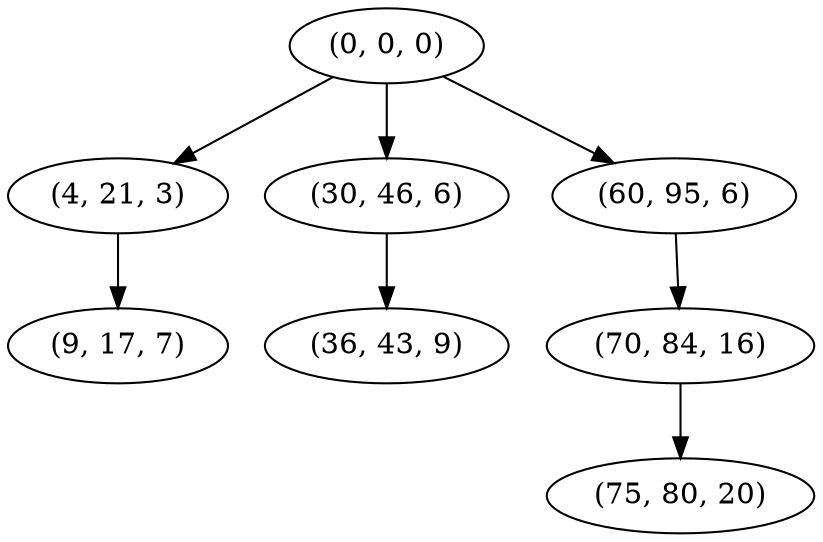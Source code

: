 digraph tree {
    "(0, 0, 0)";
    "(4, 21, 3)";
    "(9, 17, 7)";
    "(30, 46, 6)";
    "(36, 43, 9)";
    "(60, 95, 6)";
    "(70, 84, 16)";
    "(75, 80, 20)";
    "(0, 0, 0)" -> "(4, 21, 3)";
    "(0, 0, 0)" -> "(30, 46, 6)";
    "(0, 0, 0)" -> "(60, 95, 6)";
    "(4, 21, 3)" -> "(9, 17, 7)";
    "(30, 46, 6)" -> "(36, 43, 9)";
    "(60, 95, 6)" -> "(70, 84, 16)";
    "(70, 84, 16)" -> "(75, 80, 20)";
}
